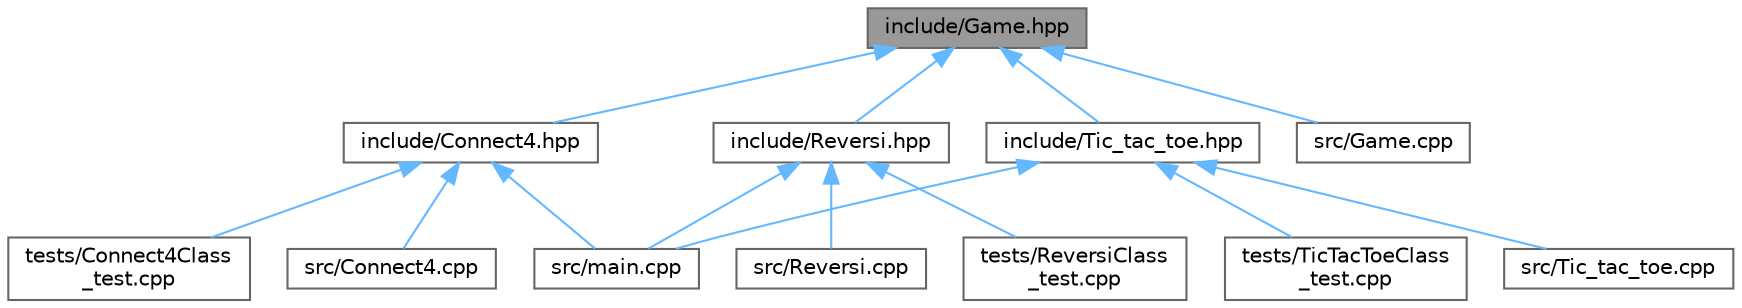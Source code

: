 digraph "include/Game.hpp"
{
 // LATEX_PDF_SIZE
  bgcolor="transparent";
  edge [fontname=Helvetica,fontsize=10,labelfontname=Helvetica,labelfontsize=10];
  node [fontname=Helvetica,fontsize=10,shape=box,height=0.2,width=0.4];
  Node1 [id="Node000001",label="include/Game.hpp",height=0.2,width=0.4,color="gray40", fillcolor="grey60", style="filled", fontcolor="black",tooltip="Classe base abstrata para jogos genéricos com tabuleiro."];
  Node1 -> Node2 [id="edge1_Node000001_Node000002",dir="back",color="steelblue1",style="solid",tooltip=" "];
  Node2 [id="Node000002",label="include/Connect4.hpp",height=0.2,width=0.4,color="grey40", fillcolor="white", style="filled",URL="$Connect4_8hpp.html",tooltip="Implementa o jogo Connect4 (Lig4), baseado na classe genérica Game."];
  Node2 -> Node3 [id="edge2_Node000002_Node000003",dir="back",color="steelblue1",style="solid",tooltip=" "];
  Node3 [id="Node000003",label="src/Connect4.cpp",height=0.2,width=0.4,color="grey40", fillcolor="white", style="filled",URL="$Connect4_8cpp.html",tooltip=" "];
  Node2 -> Node4 [id="edge3_Node000002_Node000004",dir="back",color="steelblue1",style="solid",tooltip=" "];
  Node4 [id="Node000004",label="src/main.cpp",height=0.2,width=0.4,color="grey40", fillcolor="white", style="filled",URL="$main_8cpp.html",tooltip=" "];
  Node2 -> Node5 [id="edge4_Node000002_Node000005",dir="back",color="steelblue1",style="solid",tooltip=" "];
  Node5 [id="Node000005",label="tests/Connect4Class\l_test.cpp",height=0.2,width=0.4,color="grey40", fillcolor="white", style="filled",URL="$Connect4Class__test_8cpp.html",tooltip=" "];
  Node1 -> Node6 [id="edge5_Node000001_Node000006",dir="back",color="steelblue1",style="solid",tooltip=" "];
  Node6 [id="Node000006",label="include/Reversi.hpp",height=0.2,width=0.4,color="grey40", fillcolor="white", style="filled",URL="$Reversi_8hpp.html",tooltip="Implementa o jogo Reversi, baseado na classe genérica Game."];
  Node6 -> Node7 [id="edge6_Node000006_Node000007",dir="back",color="steelblue1",style="solid",tooltip=" "];
  Node7 [id="Node000007",label="src/Reversi.cpp",height=0.2,width=0.4,color="grey40", fillcolor="white", style="filled",URL="$Reversi_8cpp.html",tooltip=" "];
  Node6 -> Node4 [id="edge7_Node000006_Node000004",dir="back",color="steelblue1",style="solid",tooltip=" "];
  Node6 -> Node8 [id="edge8_Node000006_Node000008",dir="back",color="steelblue1",style="solid",tooltip=" "];
  Node8 [id="Node000008",label="tests/ReversiClass\l_test.cpp",height=0.2,width=0.4,color="grey40", fillcolor="white", style="filled",URL="$ReversiClass__test_8cpp.html",tooltip=" "];
  Node1 -> Node9 [id="edge9_Node000001_Node000009",dir="back",color="steelblue1",style="solid",tooltip=" "];
  Node9 [id="Node000009",label="include/Tic_tac_toe.hpp",height=0.2,width=0.4,color="grey40", fillcolor="white", style="filled",URL="$Tic__tac__toe_8hpp.html",tooltip="Implementa o Jogo da Velha (Tic Tac Toe), baseado na classe genérica Game."];
  Node9 -> Node10 [id="edge10_Node000009_Node000010",dir="back",color="steelblue1",style="solid",tooltip=" "];
  Node10 [id="Node000010",label="src/Tic_tac_toe.cpp",height=0.2,width=0.4,color="grey40", fillcolor="white", style="filled",URL="$Tic__tac__toe_8cpp.html",tooltip=" "];
  Node9 -> Node4 [id="edge11_Node000009_Node000004",dir="back",color="steelblue1",style="solid",tooltip=" "];
  Node9 -> Node11 [id="edge12_Node000009_Node000011",dir="back",color="steelblue1",style="solid",tooltip=" "];
  Node11 [id="Node000011",label="tests/TicTacToeClass\l_test.cpp",height=0.2,width=0.4,color="grey40", fillcolor="white", style="filled",URL="$TicTacToeClass__test_8cpp.html",tooltip=" "];
  Node1 -> Node12 [id="edge13_Node000001_Node000012",dir="back",color="steelblue1",style="solid",tooltip=" "];
  Node12 [id="Node000012",label="src/Game.cpp",height=0.2,width=0.4,color="grey40", fillcolor="white", style="filled",URL="$Game_8cpp.html",tooltip=" "];
}

